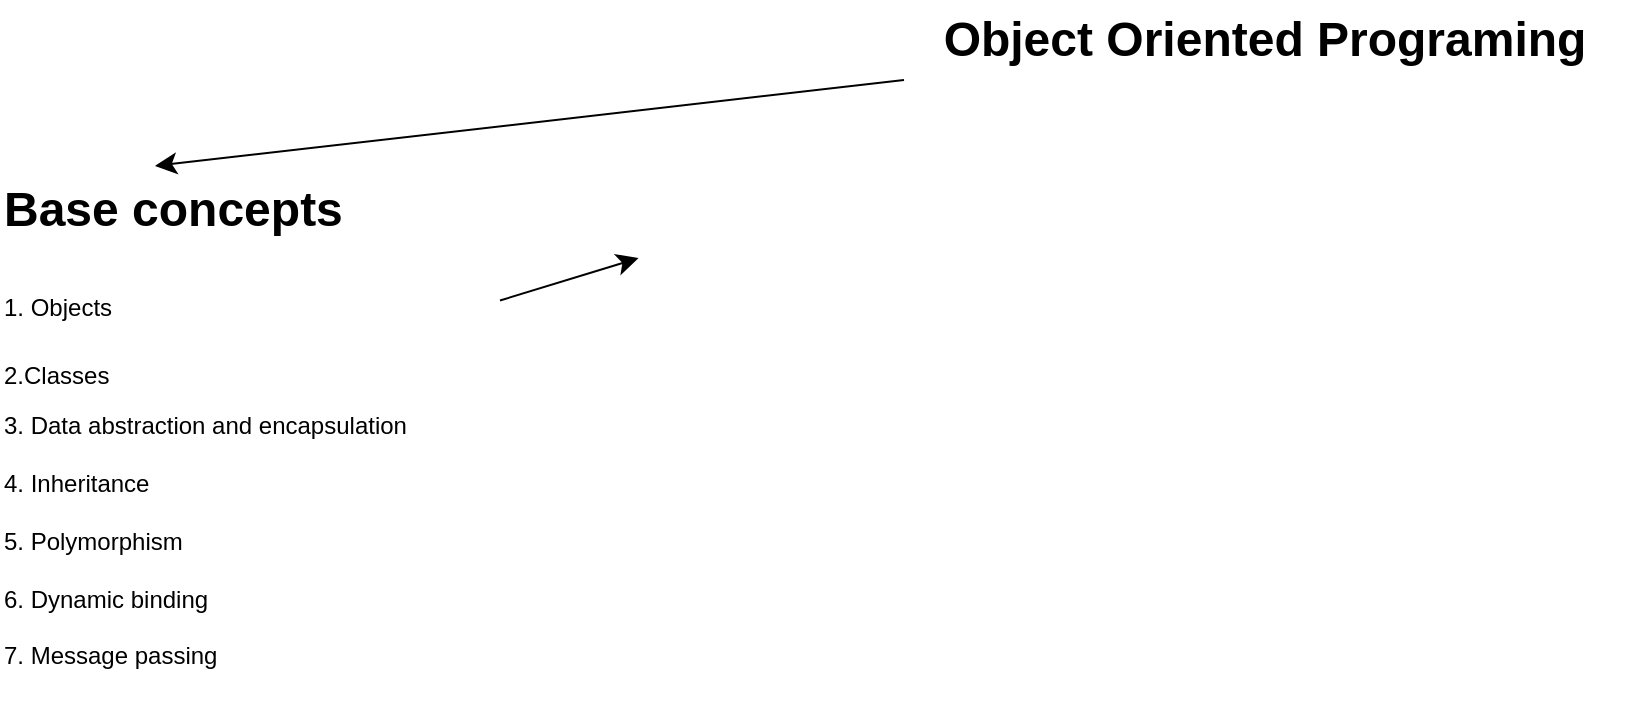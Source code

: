 <mxfile version="25.0.3">
  <diagram name="Page-1" id="TnPaHoKOVc2dg0eu2bPg">
    <mxGraphModel dx="1834" dy="1887" grid="0" gridSize="10" guides="1" tooltips="1" connect="1" arrows="1" fold="1" page="0" pageScale="1" pageWidth="827" pageHeight="1169" math="0" shadow="0">
      <root>
        <mxCell id="0" />
        <mxCell id="1" parent="0" />
        <mxCell id="O85JEkJsvEFq4HlWG9ba-3" value="&lt;h1 style=&quot;margin-top: 0px;&quot;&gt;&lt;span style=&quot;background-color: initial;&quot;&gt;Base concepts&lt;/span&gt;&lt;/h1&gt;&lt;h1 style=&quot;margin-top: 0px;&quot;&gt;&lt;span style=&quot;background-color: initial; font-size: 12px; font-weight: normal;&quot;&gt;1. Objects&amp;nbsp;&lt;/span&gt;&lt;/h1&gt;&lt;div&gt;&lt;span style=&quot;background-color: initial; font-size: 12px; font-weight: normal;&quot;&gt;2.Classes&lt;/span&gt;&lt;/div&gt;&lt;h1 style=&quot;margin-top: 0px;&quot;&gt;&lt;span style=&quot;background-color: initial; font-size: 12px; font-weight: normal;&quot;&gt;3. Data abstraction and encapsulation&lt;br&gt;4. Inheritance&lt;br&gt;5. Polymorphism&lt;br&gt;6. Dynamic binding&lt;br&gt;7. Message passing&lt;/span&gt;&lt;br&gt;&lt;/h1&gt;" style="text;html=1;whiteSpace=wrap;overflow=hidden;rounded=0;" vertex="1" parent="1">
          <mxGeometry x="-453" y="-469" width="250" height="265" as="geometry" />
        </mxCell>
        <mxCell id="O85JEkJsvEFq4HlWG9ba-6" value="Object Oriented Programing" style="text;strokeColor=none;fillColor=none;html=1;fontSize=24;fontStyle=1;verticalAlign=middle;align=center;" vertex="1" parent="1">
          <mxGeometry x="-1" y="-553" width="360" height="40" as="geometry" />
        </mxCell>
        <mxCell id="O85JEkJsvEFq4HlWG9ba-7" style="edgeStyle=none;curved=1;rounded=0;orthogonalLoop=1;jettySize=auto;html=1;exitX=0;exitY=1;exitDx=0;exitDy=0;entryX=0.31;entryY=-0.004;entryDx=0;entryDy=0;entryPerimeter=0;fontSize=12;startSize=8;endSize=8;" edge="1" parent="1" source="O85JEkJsvEFq4HlWG9ba-6" target="O85JEkJsvEFq4HlWG9ba-3">
          <mxGeometry relative="1" as="geometry" />
        </mxCell>
        <mxCell id="O85JEkJsvEFq4HlWG9ba-8" value="" style="shape=image;verticalLabelPosition=bottom;labelBackgroundColor=default;verticalAlign=top;aspect=fixed;imageAspect=0;image=https://dotnettrickscloud.blob.core.windows.net/article/cpp/4620240224164911.webp;" vertex="1" parent="1">
          <mxGeometry x="-134" y="-449" width="260.24" height="234" as="geometry" />
        </mxCell>
        <mxCell id="O85JEkJsvEFq4HlWG9ba-9" style="edgeStyle=none;curved=1;rounded=0;orthogonalLoop=1;jettySize=auto;html=1;exitX=1;exitY=0.25;exitDx=0;exitDy=0;entryX=0.001;entryY=0.107;entryDx=0;entryDy=0;entryPerimeter=0;fontSize=12;startSize=8;endSize=8;" edge="1" parent="1" source="O85JEkJsvEFq4HlWG9ba-3" target="O85JEkJsvEFq4HlWG9ba-8">
          <mxGeometry relative="1" as="geometry" />
        </mxCell>
      </root>
    </mxGraphModel>
  </diagram>
</mxfile>
